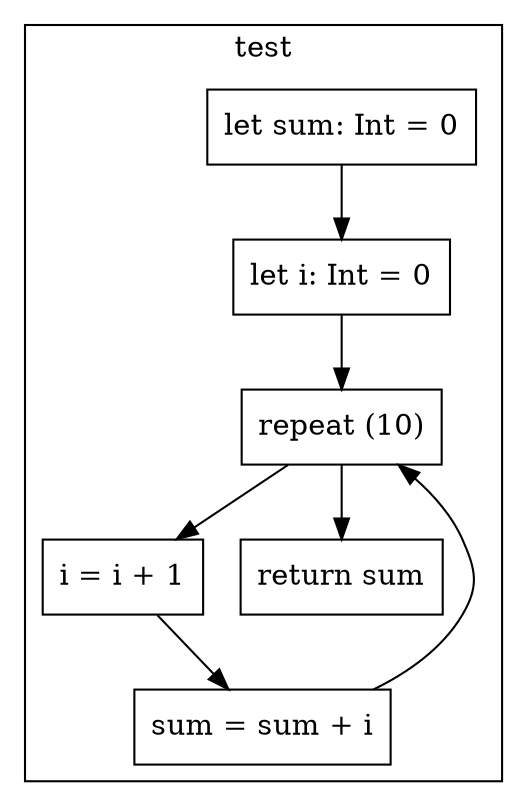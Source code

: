 digraph "loops-3" {
    node [shape=box];
    subgraph "cluster_test" {
        label="test";
        "test_141" [label="let sum: Int = 0"];
        "test_142" [label="let i: Int = 0"];
        "test_144" [label="repeat (10)"];
        "test_146" [label="i = i + 1"];
        "test_148" [label="sum = sum + i"];
        "test_151" [label="return sum"];
        "test_141" -> "test_142";
        "test_142" -> "test_144";
        "test_144" -> "test_146";
        "test_146" -> "test_148";
        "test_148" -> "test_144";
        "test_144" -> "test_151";
    }
}
